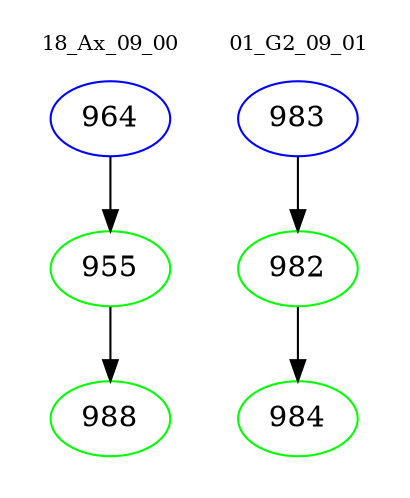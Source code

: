 digraph{
subgraph cluster_0 {
color = white
label = "18_Ax_09_00";
fontsize=10;
T0_964 [label="964", color="blue"]
T0_964 -> T0_955 [color="black"]
T0_955 [label="955", color="green"]
T0_955 -> T0_988 [color="black"]
T0_988 [label="988", color="green"]
}
subgraph cluster_1 {
color = white
label = "01_G2_09_01";
fontsize=10;
T1_983 [label="983", color="blue"]
T1_983 -> T1_982 [color="black"]
T1_982 [label="982", color="green"]
T1_982 -> T1_984 [color="black"]
T1_984 [label="984", color="green"]
}
}
